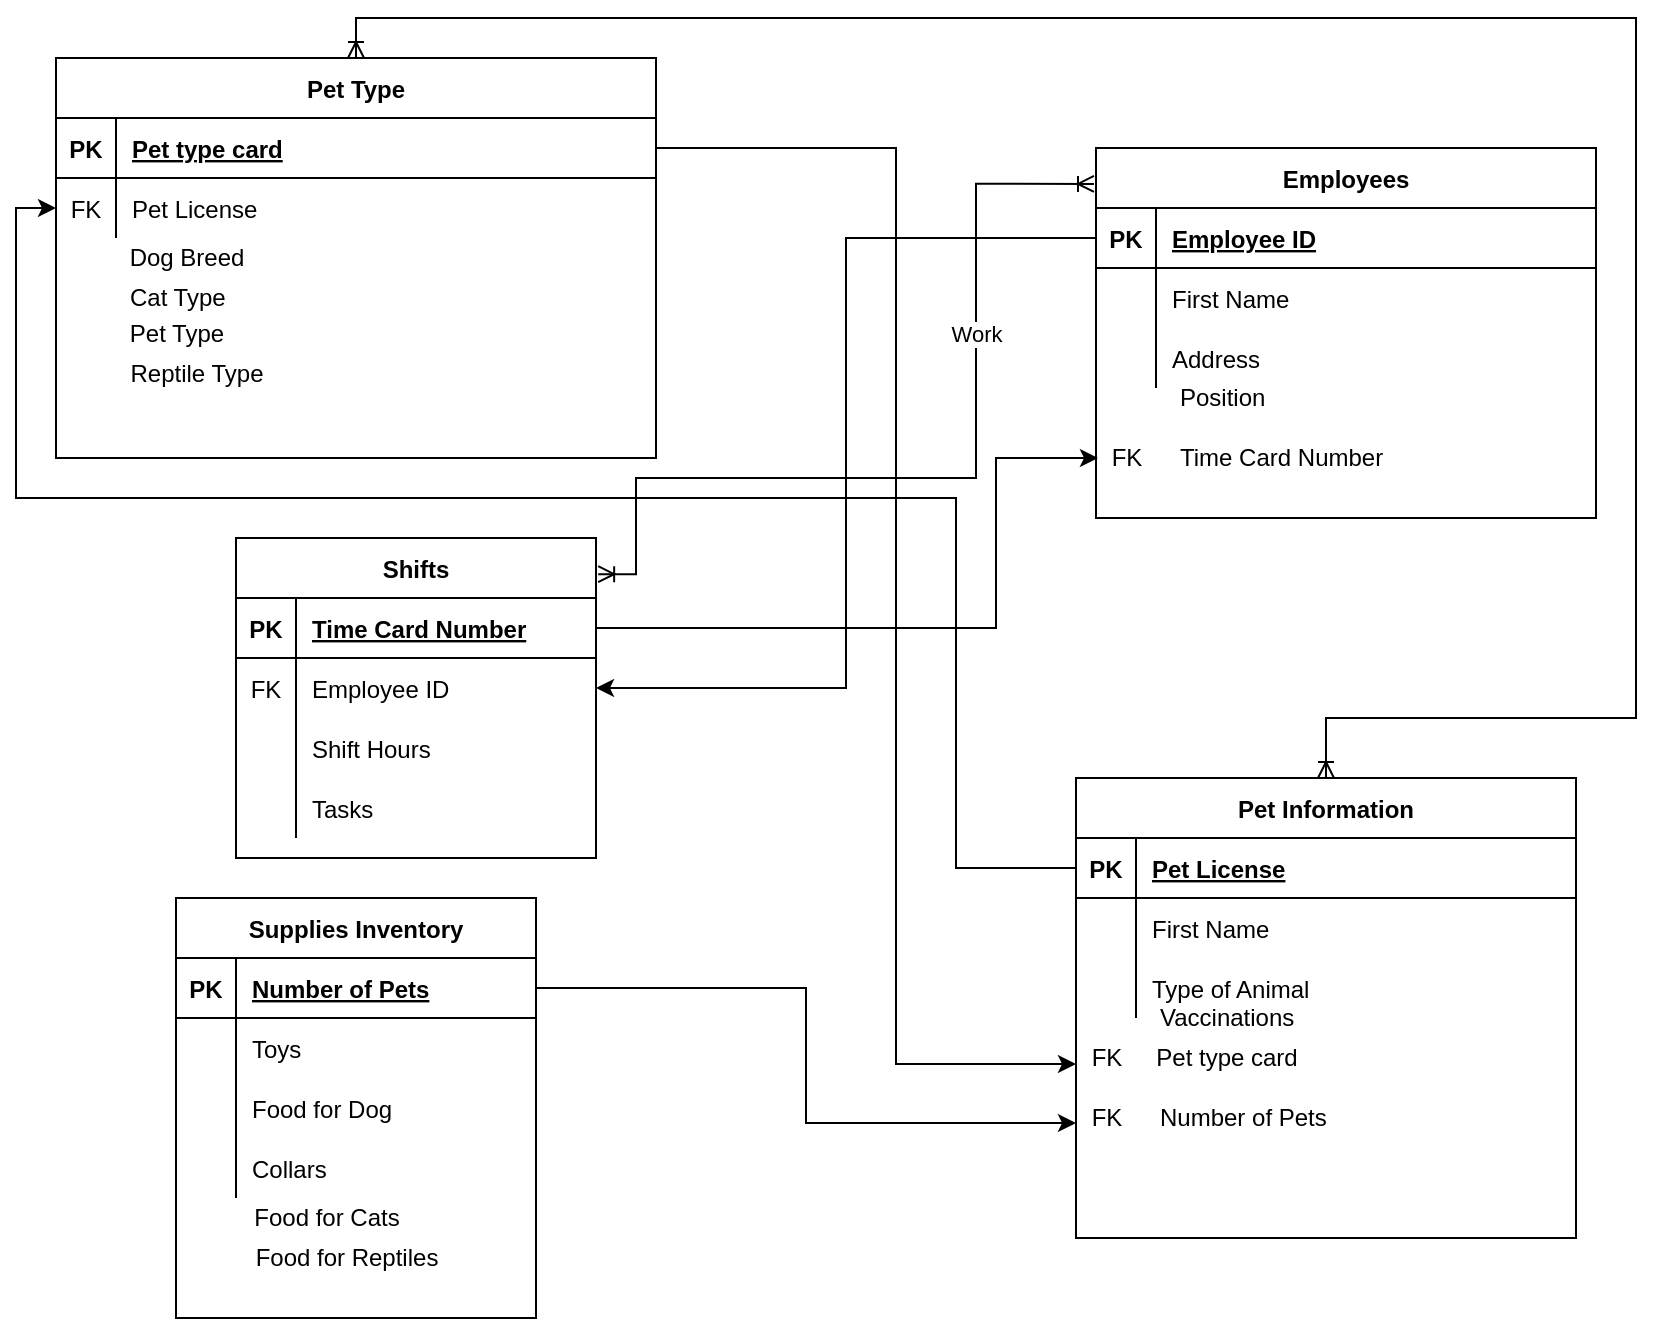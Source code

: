 <mxfile version="13.7.3" type="github">
  <diagram id="R2lEEEUBdFMjLlhIrx00" name="Page-1">
    <mxGraphModel dx="946" dy="662" grid="1" gridSize="10" guides="1" tooltips="1" connect="1" arrows="1" fold="1" page="1" pageScale="1" pageWidth="850" pageHeight="1100" math="0" shadow="0" extFonts="Permanent Marker^https://fonts.googleapis.com/css?family=Permanent+Marker">
      <root>
        <mxCell id="0" />
        <mxCell id="1" parent="0" />
        <mxCell id="C-vyLk0tnHw3VtMMgP7b-13" value="Pet Information" style="shape=table;startSize=30;container=1;collapsible=1;childLayout=tableLayout;fixedRows=1;rowLines=0;fontStyle=1;align=center;resizeLast=1;" parent="1" vertex="1">
          <mxGeometry x="560" y="400" width="250" height="230" as="geometry" />
        </mxCell>
        <mxCell id="9JmHOMy4cSUqQxXDWKMI-42" value="" style="shape=partialRectangle;collapsible=0;dropTarget=0;pointerEvents=0;fillColor=none;points=[[0,0.5],[1,0.5]];portConstraint=eastwest;top=0;left=0;right=0;bottom=1;" parent="C-vyLk0tnHw3VtMMgP7b-13" vertex="1">
          <mxGeometry y="30" width="250" height="30" as="geometry" />
        </mxCell>
        <mxCell id="9JmHOMy4cSUqQxXDWKMI-43" value="PK" style="shape=partialRectangle;overflow=hidden;connectable=0;fillColor=none;top=0;left=0;bottom=0;right=0;fontStyle=1;" parent="9JmHOMy4cSUqQxXDWKMI-42" vertex="1">
          <mxGeometry width="30" height="30" as="geometry" />
        </mxCell>
        <mxCell id="9JmHOMy4cSUqQxXDWKMI-44" value="Pet License" style="shape=partialRectangle;overflow=hidden;connectable=0;fillColor=none;top=0;left=0;bottom=0;right=0;align=left;spacingLeft=6;fontStyle=5;" parent="9JmHOMy4cSUqQxXDWKMI-42" vertex="1">
          <mxGeometry x="30" width="220" height="30" as="geometry" />
        </mxCell>
        <mxCell id="C-vyLk0tnHw3VtMMgP7b-17" value="" style="shape=partialRectangle;collapsible=0;dropTarget=0;pointerEvents=0;fillColor=none;points=[[0,0.5],[1,0.5]];portConstraint=eastwest;top=0;left=0;right=0;bottom=0;" parent="C-vyLk0tnHw3VtMMgP7b-13" vertex="1">
          <mxGeometry y="60" width="250" height="30" as="geometry" />
        </mxCell>
        <mxCell id="C-vyLk0tnHw3VtMMgP7b-18" value="" style="shape=partialRectangle;overflow=hidden;connectable=0;fillColor=none;top=0;left=0;bottom=0;right=0;" parent="C-vyLk0tnHw3VtMMgP7b-17" vertex="1">
          <mxGeometry width="30" height="30" as="geometry" />
        </mxCell>
        <mxCell id="C-vyLk0tnHw3VtMMgP7b-19" value="First Name" style="shape=partialRectangle;overflow=hidden;connectable=0;fillColor=none;top=0;left=0;bottom=0;right=0;align=left;spacingLeft=6;" parent="C-vyLk0tnHw3VtMMgP7b-17" vertex="1">
          <mxGeometry x="30" width="220" height="30" as="geometry" />
        </mxCell>
        <mxCell id="C-vyLk0tnHw3VtMMgP7b-20" value="" style="shape=partialRectangle;collapsible=0;dropTarget=0;pointerEvents=0;fillColor=none;points=[[0,0.5],[1,0.5]];portConstraint=eastwest;top=0;left=0;right=0;bottom=0;" parent="C-vyLk0tnHw3VtMMgP7b-13" vertex="1">
          <mxGeometry y="90" width="250" height="30" as="geometry" />
        </mxCell>
        <mxCell id="C-vyLk0tnHw3VtMMgP7b-21" value="" style="shape=partialRectangle;overflow=hidden;connectable=0;fillColor=none;top=0;left=0;bottom=0;right=0;" parent="C-vyLk0tnHw3VtMMgP7b-20" vertex="1">
          <mxGeometry width="30" height="30" as="geometry" />
        </mxCell>
        <mxCell id="C-vyLk0tnHw3VtMMgP7b-22" value="Type of Animal" style="shape=partialRectangle;overflow=hidden;connectable=0;fillColor=none;top=0;left=0;bottom=0;right=0;align=left;spacingLeft=6;" parent="C-vyLk0tnHw3VtMMgP7b-20" vertex="1">
          <mxGeometry x="30" width="220" height="30" as="geometry" />
        </mxCell>
        <mxCell id="95c-U41Z19KOc0_mRGu6-14" style="edgeStyle=orthogonalEdgeStyle;rounded=0;orthogonalLoop=1;jettySize=auto;html=1;exitX=0.5;exitY=0;exitDx=0;exitDy=0;startArrow=ERoneToMany;startFill=0;endArrow=ERoneToMany;endFill=0;entryX=0.5;entryY=0;entryDx=0;entryDy=0;" edge="1" parent="1" source="C-vyLk0tnHw3VtMMgP7b-23" target="C-vyLk0tnHw3VtMMgP7b-13">
          <mxGeometry relative="1" as="geometry">
            <mxPoint x="530" y="80" as="targetPoint" />
            <Array as="points">
              <mxPoint x="200" y="20" />
              <mxPoint x="840" y="20" />
              <mxPoint x="840" y="370" />
              <mxPoint x="685" y="370" />
            </Array>
          </mxGeometry>
        </mxCell>
        <mxCell id="C-vyLk0tnHw3VtMMgP7b-23" value="Pet Type" style="shape=table;startSize=30;container=1;collapsible=1;childLayout=tableLayout;fixedRows=1;rowLines=0;fontStyle=1;align=center;resizeLast=1;" parent="1" vertex="1">
          <mxGeometry x="50" y="40" width="300" height="200" as="geometry" />
        </mxCell>
        <mxCell id="C-vyLk0tnHw3VtMMgP7b-24" value="" style="shape=partialRectangle;collapsible=0;dropTarget=0;pointerEvents=0;fillColor=none;points=[[0,0.5],[1,0.5]];portConstraint=eastwest;top=0;left=0;right=0;bottom=1;" parent="C-vyLk0tnHw3VtMMgP7b-23" vertex="1">
          <mxGeometry y="30" width="300" height="30" as="geometry" />
        </mxCell>
        <mxCell id="C-vyLk0tnHw3VtMMgP7b-25" value="PK" style="shape=partialRectangle;overflow=hidden;connectable=0;fillColor=none;top=0;left=0;bottom=0;right=0;fontStyle=1;" parent="C-vyLk0tnHw3VtMMgP7b-24" vertex="1">
          <mxGeometry width="30" height="30" as="geometry" />
        </mxCell>
        <mxCell id="C-vyLk0tnHw3VtMMgP7b-26" value="Pet type card" style="shape=partialRectangle;overflow=hidden;connectable=0;fillColor=none;top=0;left=0;bottom=0;right=0;align=left;spacingLeft=6;fontStyle=5;" parent="C-vyLk0tnHw3VtMMgP7b-24" vertex="1">
          <mxGeometry x="30" width="270" height="30" as="geometry" />
        </mxCell>
        <mxCell id="C-vyLk0tnHw3VtMMgP7b-27" value="" style="shape=partialRectangle;collapsible=0;dropTarget=0;pointerEvents=0;fillColor=none;points=[[0,0.5],[1,0.5]];portConstraint=eastwest;top=0;left=0;right=0;bottom=0;" parent="C-vyLk0tnHw3VtMMgP7b-23" vertex="1">
          <mxGeometry y="60" width="300" height="30" as="geometry" />
        </mxCell>
        <mxCell id="C-vyLk0tnHw3VtMMgP7b-28" value="FK" style="shape=partialRectangle;overflow=hidden;connectable=0;fillColor=none;top=0;left=0;bottom=0;right=0;" parent="C-vyLk0tnHw3VtMMgP7b-27" vertex="1">
          <mxGeometry width="30" height="30" as="geometry" />
        </mxCell>
        <mxCell id="C-vyLk0tnHw3VtMMgP7b-29" value="Pet License" style="shape=partialRectangle;overflow=hidden;connectable=0;fillColor=none;top=0;left=0;bottom=0;right=0;align=left;spacingLeft=6;" parent="C-vyLk0tnHw3VtMMgP7b-27" vertex="1">
          <mxGeometry x="30" width="270" height="30" as="geometry" />
        </mxCell>
        <mxCell id="9JmHOMy4cSUqQxXDWKMI-33" value="Dog Breed" style="text;html=1;align=center;verticalAlign=middle;resizable=0;points=[];autosize=1;" parent="1" vertex="1">
          <mxGeometry x="80" y="130" width="70" height="20" as="geometry" />
        </mxCell>
        <mxCell id="95c-U41Z19KOc0_mRGu6-11" style="edgeStyle=orthogonalEdgeStyle;rounded=0;orthogonalLoop=1;jettySize=auto;html=1;exitX=-0.004;exitY=0.097;exitDx=0;exitDy=0;endArrow=ERoneToMany;endFill=0;startArrow=ERoneToMany;startFill=0;entryX=1.006;entryY=0.113;entryDx=0;entryDy=0;entryPerimeter=0;exitPerimeter=0;" edge="1" parent="1" source="C-vyLk0tnHw3VtMMgP7b-2" target="9JmHOMy4cSUqQxXDWKMI-14">
          <mxGeometry relative="1" as="geometry">
            <Array as="points">
              <mxPoint x="510" y="103" />
              <mxPoint x="510" y="250" />
              <mxPoint x="340" y="250" />
              <mxPoint x="340" y="298" />
            </Array>
          </mxGeometry>
        </mxCell>
        <mxCell id="95c-U41Z19KOc0_mRGu6-12" value="Work" style="edgeLabel;html=1;align=center;verticalAlign=middle;resizable=0;points=[];" vertex="1" connectable="0" parent="95c-U41Z19KOc0_mRGu6-11">
          <mxGeometry x="-0.025" y="3" relative="1" as="geometry">
            <mxPoint x="9.9" y="-75.5" as="offset" />
          </mxGeometry>
        </mxCell>
        <mxCell id="C-vyLk0tnHw3VtMMgP7b-2" value="Employees" style="shape=table;startSize=30;container=1;collapsible=1;childLayout=tableLayout;fixedRows=1;rowLines=0;fontStyle=1;align=center;resizeLast=1;" parent="1" vertex="1">
          <mxGeometry x="570" y="85" width="250" height="185" as="geometry" />
        </mxCell>
        <mxCell id="C-vyLk0tnHw3VtMMgP7b-3" value="" style="shape=partialRectangle;collapsible=0;dropTarget=0;pointerEvents=0;fillColor=none;points=[[0,0.5],[1,0.5]];portConstraint=eastwest;top=0;left=0;right=0;bottom=1;" parent="C-vyLk0tnHw3VtMMgP7b-2" vertex="1">
          <mxGeometry y="30" width="250" height="30" as="geometry" />
        </mxCell>
        <mxCell id="C-vyLk0tnHw3VtMMgP7b-4" value="PK" style="shape=partialRectangle;overflow=hidden;connectable=0;fillColor=none;top=0;left=0;bottom=0;right=0;fontStyle=1;" parent="C-vyLk0tnHw3VtMMgP7b-3" vertex="1">
          <mxGeometry width="30" height="30" as="geometry" />
        </mxCell>
        <mxCell id="C-vyLk0tnHw3VtMMgP7b-5" value="Employee ID" style="shape=partialRectangle;overflow=hidden;connectable=0;fillColor=none;top=0;left=0;bottom=0;right=0;align=left;spacingLeft=6;fontStyle=5;" parent="C-vyLk0tnHw3VtMMgP7b-3" vertex="1">
          <mxGeometry x="30" width="220" height="30" as="geometry" />
        </mxCell>
        <mxCell id="C-vyLk0tnHw3VtMMgP7b-6" value="" style="shape=partialRectangle;collapsible=0;dropTarget=0;pointerEvents=0;fillColor=none;points=[[0,0.5],[1,0.5]];portConstraint=eastwest;top=0;left=0;right=0;bottom=0;" parent="C-vyLk0tnHw3VtMMgP7b-2" vertex="1">
          <mxGeometry y="60" width="250" height="30" as="geometry" />
        </mxCell>
        <mxCell id="C-vyLk0tnHw3VtMMgP7b-7" value="" style="shape=partialRectangle;overflow=hidden;connectable=0;fillColor=none;top=0;left=0;bottom=0;right=0;" parent="C-vyLk0tnHw3VtMMgP7b-6" vertex="1">
          <mxGeometry width="30" height="30" as="geometry" />
        </mxCell>
        <mxCell id="C-vyLk0tnHw3VtMMgP7b-8" value="First Name" style="shape=partialRectangle;overflow=hidden;connectable=0;fillColor=none;top=0;left=0;bottom=0;right=0;align=left;spacingLeft=6;" parent="C-vyLk0tnHw3VtMMgP7b-6" vertex="1">
          <mxGeometry x="30" width="220" height="30" as="geometry" />
        </mxCell>
        <mxCell id="C-vyLk0tnHw3VtMMgP7b-9" value="" style="shape=partialRectangle;collapsible=0;dropTarget=0;pointerEvents=0;fillColor=none;points=[[0,0.5],[1,0.5]];portConstraint=eastwest;top=0;left=0;right=0;bottom=0;" parent="C-vyLk0tnHw3VtMMgP7b-2" vertex="1">
          <mxGeometry y="90" width="250" height="30" as="geometry" />
        </mxCell>
        <mxCell id="C-vyLk0tnHw3VtMMgP7b-10" value="" style="shape=partialRectangle;overflow=hidden;connectable=0;fillColor=none;top=0;left=0;bottom=0;right=0;" parent="C-vyLk0tnHw3VtMMgP7b-9" vertex="1">
          <mxGeometry width="30" height="30" as="geometry" />
        </mxCell>
        <mxCell id="C-vyLk0tnHw3VtMMgP7b-11" value="Address" style="shape=partialRectangle;overflow=hidden;connectable=0;fillColor=none;top=0;left=0;bottom=0;right=0;align=left;spacingLeft=6;" parent="C-vyLk0tnHw3VtMMgP7b-9" vertex="1">
          <mxGeometry x="30" width="220" height="30" as="geometry" />
        </mxCell>
        <mxCell id="9JmHOMy4cSUqQxXDWKMI-36" value="Vaccinations" style="text;html=1;align=left;verticalAlign=middle;resizable=0;points=[];autosize=1;" parent="1" vertex="1">
          <mxGeometry x="600" y="510" width="80" height="20" as="geometry" />
        </mxCell>
        <mxCell id="9JmHOMy4cSUqQxXDWKMI-37" value="Number of Pets" style="text;html=1;align=left;verticalAlign=middle;resizable=0;points=[];autosize=1;" parent="1" vertex="1">
          <mxGeometry x="600" y="560" width="100" height="20" as="geometry" />
        </mxCell>
        <mxCell id="9JmHOMy4cSUqQxXDWKMI-38" value="Position" style="text;html=1;align=left;verticalAlign=middle;resizable=0;points=[];autosize=1;" parent="1" vertex="1">
          <mxGeometry x="610" y="200" width="60" height="20" as="geometry" />
        </mxCell>
        <mxCell id="9JmHOMy4cSUqQxXDWKMI-39" value="Time Card Number" style="text;html=1;align=left;verticalAlign=middle;resizable=0;points=[];autosize=1;" parent="1" vertex="1">
          <mxGeometry x="610" y="230" width="120" height="20" as="geometry" />
        </mxCell>
        <mxCell id="9JmHOMy4cSUqQxXDWKMI-40" value="FK" style="text;html=1;align=center;verticalAlign=middle;resizable=0;points=[];autosize=1;" parent="1" vertex="1">
          <mxGeometry x="570" y="230" width="30" height="20" as="geometry" />
        </mxCell>
        <mxCell id="9JmHOMy4cSUqQxXDWKMI-41" style="edgeStyle=orthogonalEdgeStyle;rounded=0;orthogonalLoop=1;jettySize=auto;html=1;exitX=1;exitY=0.5;exitDx=0;exitDy=0;entryX=0.033;entryY=0.5;entryDx=0;entryDy=0;entryPerimeter=0;" parent="1" source="9JmHOMy4cSUqQxXDWKMI-15" target="9JmHOMy4cSUqQxXDWKMI-40" edge="1">
          <mxGeometry relative="1" as="geometry">
            <Array as="points">
              <mxPoint x="520" y="325" />
              <mxPoint x="520" y="240" />
            </Array>
          </mxGeometry>
        </mxCell>
        <mxCell id="9JmHOMy4cSUqQxXDWKMI-45" style="edgeStyle=orthogonalEdgeStyle;rounded=0;orthogonalLoop=1;jettySize=auto;html=1;exitX=0;exitY=0.5;exitDx=0;exitDy=0;entryX=0;entryY=0.5;entryDx=0;entryDy=0;" parent="1" source="9JmHOMy4cSUqQxXDWKMI-42" target="C-vyLk0tnHw3VtMMgP7b-27" edge="1">
          <mxGeometry relative="1" as="geometry">
            <mxPoint x="30" y="160" as="targetPoint" />
            <Array as="points">
              <mxPoint x="500" y="445" />
              <mxPoint x="500" y="260" />
              <mxPoint x="30" y="260" />
              <mxPoint x="30" y="115" />
            </Array>
          </mxGeometry>
        </mxCell>
        <mxCell id="9JmHOMy4cSUqQxXDWKMI-46" style="edgeStyle=orthogonalEdgeStyle;rounded=0;orthogonalLoop=1;jettySize=auto;html=1;exitX=0;exitY=0.5;exitDx=0;exitDy=0;entryX=1;entryY=0.5;entryDx=0;entryDy=0;" parent="1" source="C-vyLk0tnHw3VtMMgP7b-3" target="9JmHOMy4cSUqQxXDWKMI-18" edge="1">
          <mxGeometry relative="1" as="geometry" />
        </mxCell>
        <mxCell id="9JmHOMy4cSUqQxXDWKMI-47" value="Cat Type" style="text;html=1;align=left;verticalAlign=middle;resizable=0;points=[];autosize=1;" parent="1" vertex="1">
          <mxGeometry x="85" y="150" width="60" height="20" as="geometry" />
        </mxCell>
        <mxCell id="9JmHOMy4cSUqQxXDWKMI-48" value="Pet type card" style="text;html=1;align=center;verticalAlign=middle;resizable=0;points=[];autosize=1;" parent="1" vertex="1">
          <mxGeometry x="590" y="530" width="90" height="20" as="geometry" />
        </mxCell>
        <mxCell id="9JmHOMy4cSUqQxXDWKMI-49" value="FK" style="text;html=1;align=center;verticalAlign=middle;resizable=0;points=[];autosize=1;" parent="1" vertex="1">
          <mxGeometry x="560" y="530" width="30" height="20" as="geometry" />
        </mxCell>
        <mxCell id="9JmHOMy4cSUqQxXDWKMI-50" value="Pet Type" style="text;html=1;align=center;verticalAlign=middle;resizable=0;points=[];autosize=1;" parent="1" vertex="1">
          <mxGeometry x="80" y="167.5" width="60" height="20" as="geometry" />
        </mxCell>
        <mxCell id="9JmHOMy4cSUqQxXDWKMI-51" value="Reptile Type" style="text;html=1;align=center;verticalAlign=middle;resizable=0;points=[];autosize=1;" parent="1" vertex="1">
          <mxGeometry x="80" y="187.5" width="80" height="20" as="geometry" />
        </mxCell>
        <mxCell id="9JmHOMy4cSUqQxXDWKMI-52" style="edgeStyle=orthogonalEdgeStyle;rounded=0;orthogonalLoop=1;jettySize=auto;html=1;exitX=1;exitY=0.5;exitDx=0;exitDy=0;entryX=0;entryY=0.65;entryDx=0;entryDy=0;entryPerimeter=0;" parent="1" source="C-vyLk0tnHw3VtMMgP7b-24" target="9JmHOMy4cSUqQxXDWKMI-49" edge="1">
          <mxGeometry relative="1" as="geometry">
            <Array as="points">
              <mxPoint x="470" y="85" />
              <mxPoint x="470" y="543" />
            </Array>
          </mxGeometry>
        </mxCell>
        <mxCell id="9JmHOMy4cSUqQxXDWKMI-14" value="Shifts" style="shape=table;startSize=30;container=1;collapsible=1;childLayout=tableLayout;fixedRows=1;rowLines=0;fontStyle=1;align=center;resizeLast=1;" parent="1" vertex="1">
          <mxGeometry x="140" y="280" width="180" height="160" as="geometry" />
        </mxCell>
        <mxCell id="9JmHOMy4cSUqQxXDWKMI-15" value="" style="shape=partialRectangle;collapsible=0;dropTarget=0;pointerEvents=0;fillColor=none;top=0;left=0;bottom=1;right=0;points=[[0,0.5],[1,0.5]];portConstraint=eastwest;" parent="9JmHOMy4cSUqQxXDWKMI-14" vertex="1">
          <mxGeometry y="30" width="180" height="30" as="geometry" />
        </mxCell>
        <mxCell id="9JmHOMy4cSUqQxXDWKMI-16" value="PK" style="shape=partialRectangle;connectable=0;fillColor=none;top=0;left=0;bottom=0;right=0;fontStyle=1;overflow=hidden;" parent="9JmHOMy4cSUqQxXDWKMI-15" vertex="1">
          <mxGeometry width="30" height="30" as="geometry" />
        </mxCell>
        <mxCell id="9JmHOMy4cSUqQxXDWKMI-17" value="Time Card Number" style="shape=partialRectangle;connectable=0;fillColor=none;top=0;left=0;bottom=0;right=0;align=left;spacingLeft=6;fontStyle=5;overflow=hidden;" parent="9JmHOMy4cSUqQxXDWKMI-15" vertex="1">
          <mxGeometry x="30" width="150" height="30" as="geometry" />
        </mxCell>
        <mxCell id="9JmHOMy4cSUqQxXDWKMI-18" value="" style="shape=partialRectangle;collapsible=0;dropTarget=0;pointerEvents=0;fillColor=none;top=0;left=0;bottom=0;right=0;points=[[0,0.5],[1,0.5]];portConstraint=eastwest;" parent="9JmHOMy4cSUqQxXDWKMI-14" vertex="1">
          <mxGeometry y="60" width="180" height="30" as="geometry" />
        </mxCell>
        <mxCell id="9JmHOMy4cSUqQxXDWKMI-19" value="FK" style="shape=partialRectangle;connectable=0;fillColor=none;top=0;left=0;bottom=0;right=0;editable=1;overflow=hidden;" parent="9JmHOMy4cSUqQxXDWKMI-18" vertex="1">
          <mxGeometry width="30" height="30" as="geometry" />
        </mxCell>
        <mxCell id="9JmHOMy4cSUqQxXDWKMI-20" value="Employee ID" style="shape=partialRectangle;connectable=0;fillColor=none;top=0;left=0;bottom=0;right=0;align=left;spacingLeft=6;overflow=hidden;" parent="9JmHOMy4cSUqQxXDWKMI-18" vertex="1">
          <mxGeometry x="30" width="150" height="30" as="geometry" />
        </mxCell>
        <mxCell id="9JmHOMy4cSUqQxXDWKMI-21" value="" style="shape=partialRectangle;collapsible=0;dropTarget=0;pointerEvents=0;fillColor=none;top=0;left=0;bottom=0;right=0;points=[[0,0.5],[1,0.5]];portConstraint=eastwest;" parent="9JmHOMy4cSUqQxXDWKMI-14" vertex="1">
          <mxGeometry y="90" width="180" height="30" as="geometry" />
        </mxCell>
        <mxCell id="9JmHOMy4cSUqQxXDWKMI-22" value="" style="shape=partialRectangle;connectable=0;fillColor=none;top=0;left=0;bottom=0;right=0;editable=1;overflow=hidden;" parent="9JmHOMy4cSUqQxXDWKMI-21" vertex="1">
          <mxGeometry width="30" height="30" as="geometry" />
        </mxCell>
        <mxCell id="9JmHOMy4cSUqQxXDWKMI-23" value="Shift Hours" style="shape=partialRectangle;connectable=0;fillColor=none;top=0;left=0;bottom=0;right=0;align=left;spacingLeft=6;overflow=hidden;" parent="9JmHOMy4cSUqQxXDWKMI-21" vertex="1">
          <mxGeometry x="30" width="150" height="30" as="geometry" />
        </mxCell>
        <mxCell id="9JmHOMy4cSUqQxXDWKMI-24" value="" style="shape=partialRectangle;collapsible=0;dropTarget=0;pointerEvents=0;fillColor=none;top=0;left=0;bottom=0;right=0;points=[[0,0.5],[1,0.5]];portConstraint=eastwest;" parent="9JmHOMy4cSUqQxXDWKMI-14" vertex="1">
          <mxGeometry y="120" width="180" height="30" as="geometry" />
        </mxCell>
        <mxCell id="9JmHOMy4cSUqQxXDWKMI-25" value="" style="shape=partialRectangle;connectable=0;fillColor=none;top=0;left=0;bottom=0;right=0;editable=1;overflow=hidden;" parent="9JmHOMy4cSUqQxXDWKMI-24" vertex="1">
          <mxGeometry width="30" height="30" as="geometry" />
        </mxCell>
        <mxCell id="9JmHOMy4cSUqQxXDWKMI-26" value="Tasks" style="shape=partialRectangle;connectable=0;fillColor=none;top=0;left=0;bottom=0;right=0;align=left;spacingLeft=6;overflow=hidden;" parent="9JmHOMy4cSUqQxXDWKMI-24" vertex="1">
          <mxGeometry x="30" width="150" height="30" as="geometry" />
        </mxCell>
        <mxCell id="9JmHOMy4cSUqQxXDWKMI-1" value="Supplies Inventory" style="shape=table;startSize=30;container=1;collapsible=1;childLayout=tableLayout;fixedRows=1;rowLines=0;fontStyle=1;align=center;resizeLast=1;" parent="1" vertex="1">
          <mxGeometry x="110" y="460" width="180" height="210" as="geometry" />
        </mxCell>
        <mxCell id="9JmHOMy4cSUqQxXDWKMI-2" value="" style="shape=partialRectangle;collapsible=0;dropTarget=0;pointerEvents=0;fillColor=none;top=0;left=0;bottom=1;right=0;points=[[0,0.5],[1,0.5]];portConstraint=eastwest;" parent="9JmHOMy4cSUqQxXDWKMI-1" vertex="1">
          <mxGeometry y="30" width="180" height="30" as="geometry" />
        </mxCell>
        <mxCell id="9JmHOMy4cSUqQxXDWKMI-3" value="PK" style="shape=partialRectangle;connectable=0;fillColor=none;top=0;left=0;bottom=0;right=0;fontStyle=1;overflow=hidden;" parent="9JmHOMy4cSUqQxXDWKMI-2" vertex="1">
          <mxGeometry width="30" height="30" as="geometry" />
        </mxCell>
        <mxCell id="9JmHOMy4cSUqQxXDWKMI-4" value="Number of Pets" style="shape=partialRectangle;connectable=0;fillColor=none;top=0;left=0;bottom=0;right=0;align=left;spacingLeft=6;fontStyle=5;overflow=hidden;" parent="9JmHOMy4cSUqQxXDWKMI-2" vertex="1">
          <mxGeometry x="30" width="150" height="30" as="geometry" />
        </mxCell>
        <mxCell id="9JmHOMy4cSUqQxXDWKMI-5" value="" style="shape=partialRectangle;collapsible=0;dropTarget=0;pointerEvents=0;fillColor=none;top=0;left=0;bottom=0;right=0;points=[[0,0.5],[1,0.5]];portConstraint=eastwest;" parent="9JmHOMy4cSUqQxXDWKMI-1" vertex="1">
          <mxGeometry y="60" width="180" height="30" as="geometry" />
        </mxCell>
        <mxCell id="9JmHOMy4cSUqQxXDWKMI-6" value="" style="shape=partialRectangle;connectable=0;fillColor=none;top=0;left=0;bottom=0;right=0;editable=1;overflow=hidden;" parent="9JmHOMy4cSUqQxXDWKMI-5" vertex="1">
          <mxGeometry width="30" height="30" as="geometry" />
        </mxCell>
        <mxCell id="9JmHOMy4cSUqQxXDWKMI-7" value="Toys" style="shape=partialRectangle;connectable=0;fillColor=none;top=0;left=0;bottom=0;right=0;align=left;spacingLeft=6;overflow=hidden;" parent="9JmHOMy4cSUqQxXDWKMI-5" vertex="1">
          <mxGeometry x="30" width="150" height="30" as="geometry" />
        </mxCell>
        <mxCell id="9JmHOMy4cSUqQxXDWKMI-8" value="" style="shape=partialRectangle;collapsible=0;dropTarget=0;pointerEvents=0;fillColor=none;top=0;left=0;bottom=0;right=0;points=[[0,0.5],[1,0.5]];portConstraint=eastwest;" parent="9JmHOMy4cSUqQxXDWKMI-1" vertex="1">
          <mxGeometry y="90" width="180" height="30" as="geometry" />
        </mxCell>
        <mxCell id="9JmHOMy4cSUqQxXDWKMI-9" value="" style="shape=partialRectangle;connectable=0;fillColor=none;top=0;left=0;bottom=0;right=0;editable=1;overflow=hidden;" parent="9JmHOMy4cSUqQxXDWKMI-8" vertex="1">
          <mxGeometry width="30" height="30" as="geometry" />
        </mxCell>
        <mxCell id="9JmHOMy4cSUqQxXDWKMI-10" value="Food for Dog" style="shape=partialRectangle;connectable=0;fillColor=none;top=0;left=0;bottom=0;right=0;align=left;spacingLeft=6;overflow=hidden;" parent="9JmHOMy4cSUqQxXDWKMI-8" vertex="1">
          <mxGeometry x="30" width="150" height="30" as="geometry" />
        </mxCell>
        <mxCell id="9JmHOMy4cSUqQxXDWKMI-11" value="" style="shape=partialRectangle;collapsible=0;dropTarget=0;pointerEvents=0;fillColor=none;top=0;left=0;bottom=0;right=0;points=[[0,0.5],[1,0.5]];portConstraint=eastwest;" parent="9JmHOMy4cSUqQxXDWKMI-1" vertex="1">
          <mxGeometry y="120" width="180" height="30" as="geometry" />
        </mxCell>
        <mxCell id="9JmHOMy4cSUqQxXDWKMI-12" value="" style="shape=partialRectangle;connectable=0;fillColor=none;top=0;left=0;bottom=0;right=0;editable=1;overflow=hidden;" parent="9JmHOMy4cSUqQxXDWKMI-11" vertex="1">
          <mxGeometry width="30" height="30" as="geometry" />
        </mxCell>
        <mxCell id="9JmHOMy4cSUqQxXDWKMI-13" value="Collars" style="shape=partialRectangle;connectable=0;fillColor=none;top=0;left=0;bottom=0;right=0;align=left;spacingLeft=6;overflow=hidden;" parent="9JmHOMy4cSUqQxXDWKMI-11" vertex="1">
          <mxGeometry x="30" width="150" height="30" as="geometry" />
        </mxCell>
        <mxCell id="95c-U41Z19KOc0_mRGu6-4" style="edgeStyle=orthogonalEdgeStyle;rounded=0;orthogonalLoop=1;jettySize=auto;html=1;exitX=1;exitY=0.5;exitDx=0;exitDy=0;entryX=0;entryY=0.75;entryDx=0;entryDy=0;" edge="1" parent="1" source="9JmHOMy4cSUqQxXDWKMI-2" target="C-vyLk0tnHw3VtMMgP7b-13">
          <mxGeometry relative="1" as="geometry" />
        </mxCell>
        <mxCell id="95c-U41Z19KOc0_mRGu6-5" value="FK" style="text;html=1;align=center;verticalAlign=middle;resizable=0;points=[];autosize=1;" vertex="1" parent="1">
          <mxGeometry x="560" y="560" width="30" height="20" as="geometry" />
        </mxCell>
        <mxCell id="95c-U41Z19KOc0_mRGu6-6" value="Food for Cats" style="text;html=1;align=center;verticalAlign=middle;resizable=0;points=[];autosize=1;" vertex="1" parent="1">
          <mxGeometry x="140" y="610" width="90" height="20" as="geometry" />
        </mxCell>
        <mxCell id="95c-U41Z19KOc0_mRGu6-7" value="Food for Reptiles" style="text;html=1;align=center;verticalAlign=middle;resizable=0;points=[];autosize=1;" vertex="1" parent="1">
          <mxGeometry x="140" y="630" width="110" height="20" as="geometry" />
        </mxCell>
      </root>
    </mxGraphModel>
  </diagram>
</mxfile>
